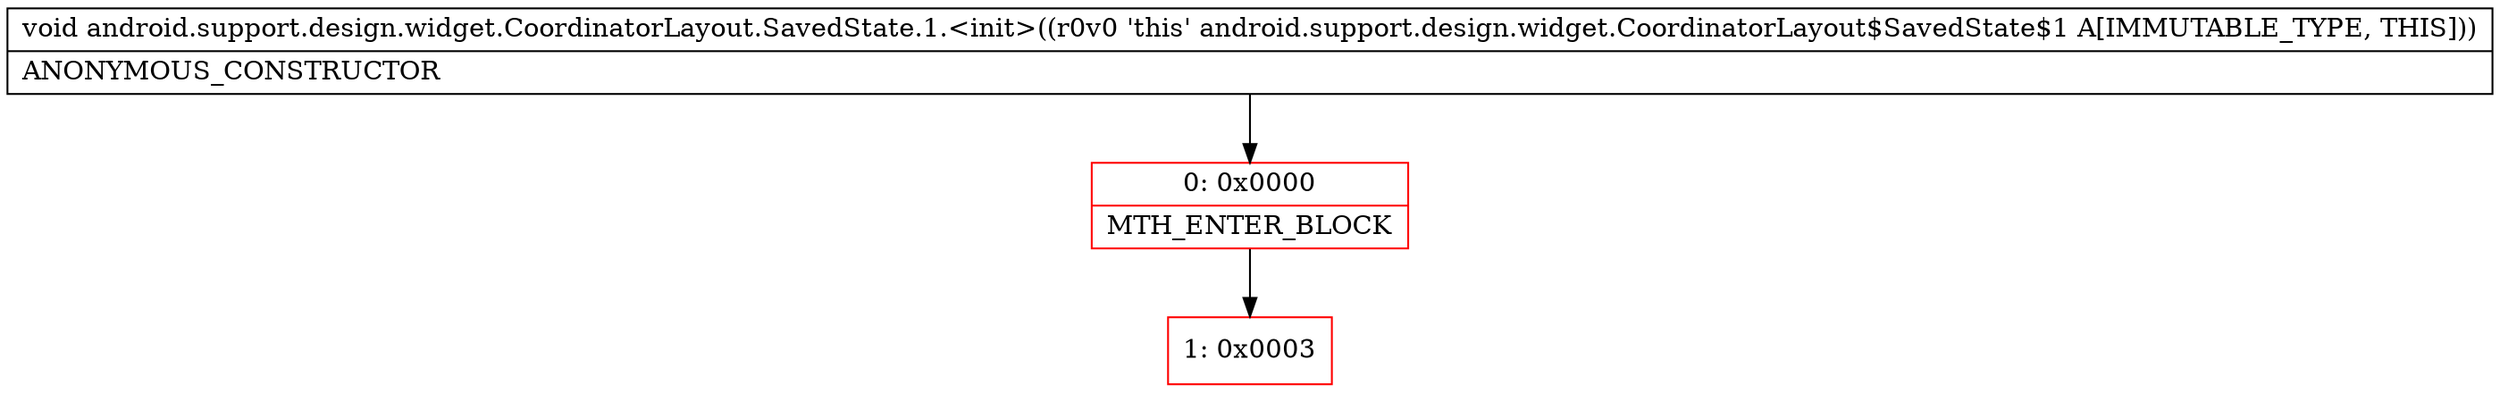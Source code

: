 digraph "CFG forandroid.support.design.widget.CoordinatorLayout.SavedState.1.\<init\>()V" {
subgraph cluster_Region_2024803337 {
label = "R(0)";
node [shape=record,color=blue];
}
Node_0 [shape=record,color=red,label="{0\:\ 0x0000|MTH_ENTER_BLOCK\l}"];
Node_1 [shape=record,color=red,label="{1\:\ 0x0003}"];
MethodNode[shape=record,label="{void android.support.design.widget.CoordinatorLayout.SavedState.1.\<init\>((r0v0 'this' android.support.design.widget.CoordinatorLayout$SavedState$1 A[IMMUTABLE_TYPE, THIS]))  | ANONYMOUS_CONSTRUCTOR\l}"];
MethodNode -> Node_0;
Node_0 -> Node_1;
}

